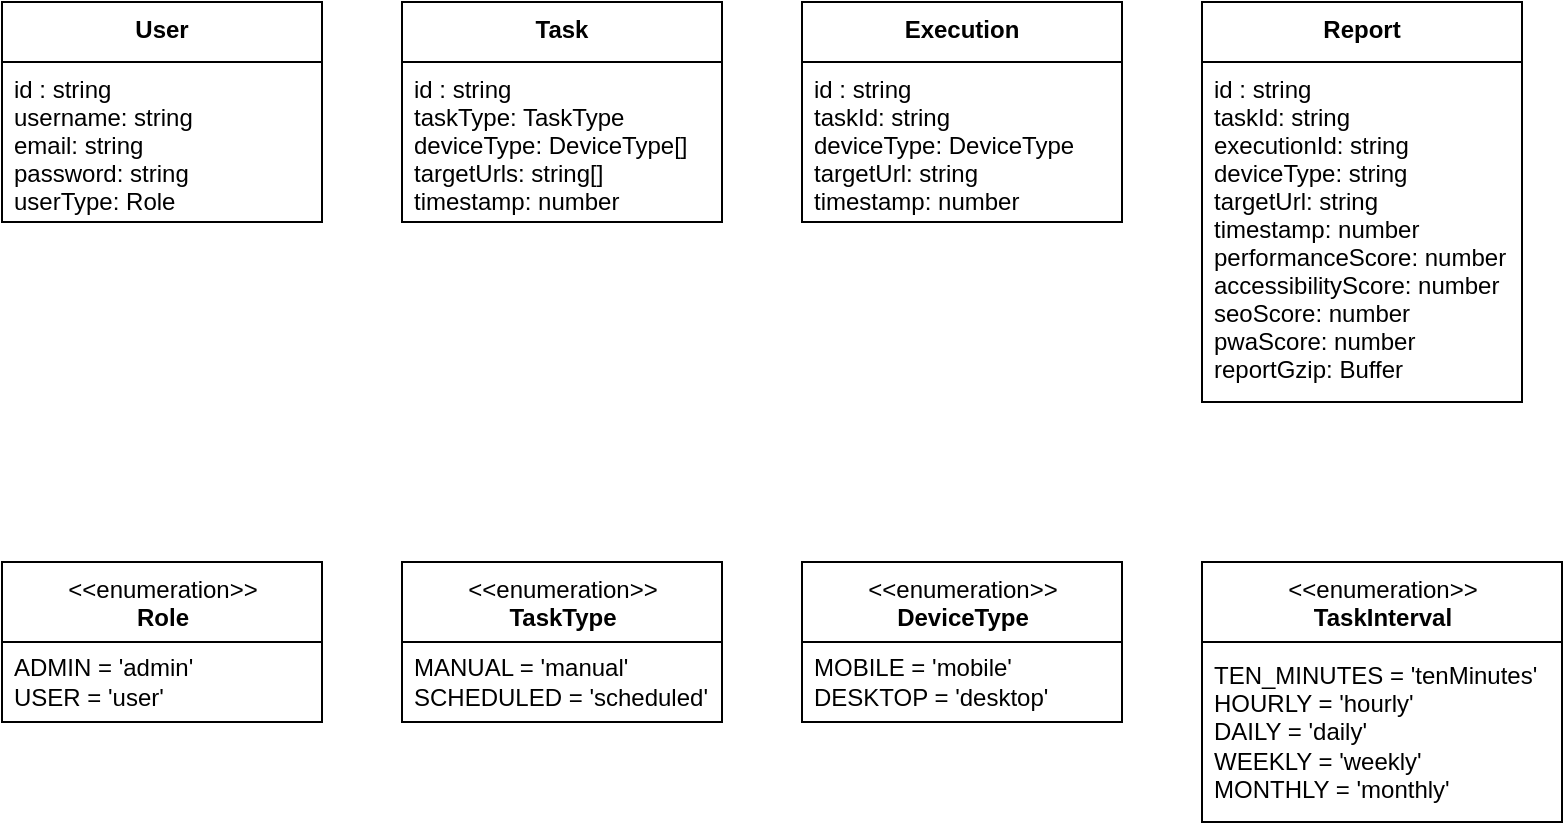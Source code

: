 <mxfile>
    <diagram id="d8V6EXQfS4GzacN1OXcU" name="BackendDomain">
        <mxGraphModel dx="1078" dy="650" grid="1" gridSize="10" guides="1" tooltips="1" connect="1" arrows="1" fold="1" page="1" pageScale="1" pageWidth="850" pageHeight="1100" math="0" shadow="0">
            <root>
                <mxCell id="0"/>
                <mxCell id="1" parent="0"/>
                <mxCell id="18" value="User" style="swimlane;fontStyle=1;align=center;verticalAlign=top;childLayout=stackLayout;horizontal=1;startSize=30;horizontalStack=0;resizeParent=1;resizeParentMax=0;resizeLast=0;collapsible=1;marginBottom=0;" parent="1" vertex="1">
                    <mxGeometry x="40" y="40" width="160" height="110" as="geometry"/>
                </mxCell>
                <mxCell id="19" value="id : string&#10;username: string&#10;email: string&#10;password: string&#10;userType: Role" style="text;strokeColor=none;fillColor=none;align=left;verticalAlign=top;spacingLeft=4;spacingRight=4;overflow=hidden;rotatable=0;points=[[0,0.5],[1,0.5]];portConstraint=eastwest;" parent="18" vertex="1">
                    <mxGeometry y="30" width="160" height="80" as="geometry"/>
                </mxCell>
                <mxCell id="23" value="Report" style="swimlane;fontStyle=1;align=center;verticalAlign=top;childLayout=stackLayout;horizontal=1;startSize=30;horizontalStack=0;resizeParent=1;resizeParentMax=0;resizeLast=0;collapsible=1;marginBottom=0;" parent="1" vertex="1">
                    <mxGeometry x="640" y="40" width="160" height="200" as="geometry"/>
                </mxCell>
                <mxCell id="24" value="id : string&#10;taskId: string&#10;executionId: string&#10;deviceType: string&#10;targetUrl: string&#10;timestamp: number&#10;performanceScore: number&#10;accessibilityScore: number&#10;seoScore: number&#10;pwaScore: number&#10;reportGzip: Buffer" style="text;strokeColor=none;fillColor=none;align=left;verticalAlign=top;spacingLeft=4;spacingRight=4;overflow=hidden;rotatable=0;points=[[0,0.5],[1,0.5]];portConstraint=eastwest;" parent="23" vertex="1">
                    <mxGeometry y="30" width="160" height="170" as="geometry"/>
                </mxCell>
                <mxCell id="27" value="Execution" style="swimlane;fontStyle=1;align=center;verticalAlign=top;childLayout=stackLayout;horizontal=1;startSize=30;horizontalStack=0;resizeParent=1;resizeParentMax=0;resizeLast=0;collapsible=1;marginBottom=0;" parent="1" vertex="1">
                    <mxGeometry x="440" y="40" width="160" height="110" as="geometry"/>
                </mxCell>
                <mxCell id="28" value="id : string&#10;taskId: string&#10;deviceType: DeviceType&#10;targetUrl: string&#10;timestamp: number" style="text;strokeColor=none;fillColor=none;align=left;verticalAlign=top;spacingLeft=4;spacingRight=4;overflow=hidden;rotatable=0;points=[[0,0.5],[1,0.5]];portConstraint=eastwest;" parent="27" vertex="1">
                    <mxGeometry y="30" width="160" height="80" as="geometry"/>
                </mxCell>
                <mxCell id="29" value="&amp;lt;&amp;lt;enumeration&amp;gt;&amp;gt;&lt;br&gt;&lt;b&gt;TaskType&lt;br&gt;&lt;/b&gt;" style="swimlane;fontStyle=0;align=center;verticalAlign=top;childLayout=stackLayout;horizontal=1;startSize=40;horizontalStack=0;resizeParent=1;resizeParentMax=0;resizeLast=0;collapsible=0;marginBottom=0;html=1;" parent="1" vertex="1">
                    <mxGeometry x="240" y="320" width="160" height="80" as="geometry"/>
                </mxCell>
                <mxCell id="30" value="MANUAL = 'manual'&lt;br&gt;SCHEDULED = 'scheduled'" style="text;html=1;strokeColor=none;fillColor=none;align=left;verticalAlign=middle;spacingLeft=4;spacingRight=4;overflow=hidden;rotatable=0;points=[[0,0.5],[1,0.5]];portConstraint=eastwest;" parent="29" vertex="1">
                    <mxGeometry y="40" width="160" height="40" as="geometry"/>
                </mxCell>
                <mxCell id="31" value="&amp;lt;&amp;lt;enumeration&amp;gt;&amp;gt;&lt;br&gt;&lt;b&gt;DeviceType&lt;br&gt;&lt;/b&gt;" style="swimlane;fontStyle=0;align=center;verticalAlign=top;childLayout=stackLayout;horizontal=1;startSize=40;horizontalStack=0;resizeParent=1;resizeParentMax=0;resizeLast=0;collapsible=0;marginBottom=0;html=1;" parent="1" vertex="1">
                    <mxGeometry x="440" y="320" width="160" height="80" as="geometry"/>
                </mxCell>
                <mxCell id="32" value="MOBILE = 'mobile'&lt;br&gt;DESKTOP = 'desktop'" style="text;html=1;strokeColor=none;fillColor=none;align=left;verticalAlign=middle;spacingLeft=4;spacingRight=4;overflow=hidden;rotatable=0;points=[[0,0.5],[1,0.5]];portConstraint=eastwest;" parent="31" vertex="1">
                    <mxGeometry y="40" width="160" height="40" as="geometry"/>
                </mxCell>
                <mxCell id="33" value="&amp;lt;&amp;lt;enumeration&amp;gt;&amp;gt;&lt;br&gt;&lt;b&gt;TaskInterval&lt;br&gt;&lt;/b&gt;" style="swimlane;fontStyle=0;align=center;verticalAlign=top;childLayout=stackLayout;horizontal=1;startSize=40;horizontalStack=0;resizeParent=1;resizeParentMax=0;resizeLast=0;collapsible=0;marginBottom=0;html=1;" parent="1" vertex="1">
                    <mxGeometry x="640" y="320" width="180" height="130" as="geometry"/>
                </mxCell>
                <mxCell id="34" value="TEN_MINUTES = 'tenMinutes'&lt;br&gt;HOURLY = 'hourly'&lt;br&gt;DAILY = 'daily'&lt;br&gt;WEEKLY = 'weekly'&lt;br&gt;MONTHLY = 'monthly'" style="text;html=1;strokeColor=none;fillColor=none;align=left;verticalAlign=middle;spacingLeft=4;spacingRight=4;overflow=hidden;rotatable=0;points=[[0,0.5],[1,0.5]];portConstraint=eastwest;" parent="33" vertex="1">
                    <mxGeometry y="40" width="180" height="90" as="geometry"/>
                </mxCell>
                <mxCell id="0fjWq9ncG0MOCl69C6hr-34" value="Task" style="swimlane;fontStyle=1;align=center;verticalAlign=top;childLayout=stackLayout;horizontal=1;startSize=30;horizontalStack=0;resizeParent=1;resizeParentMax=0;resizeLast=0;collapsible=1;marginBottom=0;" vertex="1" parent="1">
                    <mxGeometry x="240" y="40" width="160" height="110" as="geometry"/>
                </mxCell>
                <mxCell id="0fjWq9ncG0MOCl69C6hr-35" value="id : string&#10;taskType: TaskType&#10;deviceType: DeviceType[]&#10;targetUrls: string[]&#10;timestamp: number" style="text;strokeColor=none;fillColor=none;align=left;verticalAlign=top;spacingLeft=4;spacingRight=4;overflow=hidden;rotatable=0;points=[[0,0.5],[1,0.5]];portConstraint=eastwest;" vertex="1" parent="0fjWq9ncG0MOCl69C6hr-34">
                    <mxGeometry y="30" width="160" height="80" as="geometry"/>
                </mxCell>
                <mxCell id="0fjWq9ncG0MOCl69C6hr-36" value="&amp;lt;&amp;lt;enumeration&amp;gt;&amp;gt;&lt;br&gt;&lt;b&gt;Role&lt;br&gt;&lt;/b&gt;" style="swimlane;fontStyle=0;align=center;verticalAlign=top;childLayout=stackLayout;horizontal=1;startSize=40;horizontalStack=0;resizeParent=1;resizeParentMax=0;resizeLast=0;collapsible=0;marginBottom=0;html=1;" vertex="1" parent="1">
                    <mxGeometry x="40" y="320" width="160" height="80" as="geometry"/>
                </mxCell>
                <mxCell id="0fjWq9ncG0MOCl69C6hr-37" value="ADMIN = 'admin'&lt;br&gt;USER = 'user'" style="text;html=1;strokeColor=none;fillColor=none;align=left;verticalAlign=middle;spacingLeft=4;spacingRight=4;overflow=hidden;rotatable=0;points=[[0,0.5],[1,0.5]];portConstraint=eastwest;" vertex="1" parent="0fjWq9ncG0MOCl69C6hr-36">
                    <mxGeometry y="40" width="160" height="40" as="geometry"/>
                </mxCell>
            </root>
        </mxGraphModel>
    </diagram>
    <diagram id="QoyJcTGc3tK5TSbBXo4g" name="BackendController">
        <mxGraphModel dx="1078" dy="650" grid="1" gridSize="10" guides="1" tooltips="1" connect="1" arrows="1" fold="1" page="1" pageScale="1" pageWidth="850" pageHeight="1100" math="0" shadow="0">
            <root>
                <mxCell id="0"/>
                <mxCell id="1" parent="0"/>
                <mxCell id="rSxYYyB1Y-Rh_DfCX2DH-1" value="TaskController" style="swimlane;fontStyle=1;align=center;verticalAlign=top;childLayout=stackLayout;horizontal=1;startSize=26;horizontalStack=0;resizeParent=1;resizeParentMax=0;resizeLast=0;collapsible=1;marginBottom=0;" vertex="1" parent="1">
                    <mxGeometry x="240" y="40" width="160" height="86" as="geometry"/>
                </mxCell>
                <mxCell id="rSxYYyB1Y-Rh_DfCX2DH-2" value="+ field: type" style="text;strokeColor=none;fillColor=none;align=left;verticalAlign=top;spacingLeft=4;spacingRight=4;overflow=hidden;rotatable=0;points=[[0,0.5],[1,0.5]];portConstraint=eastwest;" vertex="1" parent="rSxYYyB1Y-Rh_DfCX2DH-1">
                    <mxGeometry y="26" width="160" height="26" as="geometry"/>
                </mxCell>
                <mxCell id="rSxYYyB1Y-Rh_DfCX2DH-3" value="" style="line;strokeWidth=1;fillColor=none;align=left;verticalAlign=middle;spacingTop=-1;spacingLeft=3;spacingRight=3;rotatable=0;labelPosition=right;points=[];portConstraint=eastwest;strokeColor=inherit;" vertex="1" parent="rSxYYyB1Y-Rh_DfCX2DH-1">
                    <mxGeometry y="52" width="160" height="8" as="geometry"/>
                </mxCell>
                <mxCell id="rSxYYyB1Y-Rh_DfCX2DH-4" value="+ method(type): type" style="text;strokeColor=none;fillColor=none;align=left;verticalAlign=top;spacingLeft=4;spacingRight=4;overflow=hidden;rotatable=0;points=[[0,0.5],[1,0.5]];portConstraint=eastwest;" vertex="1" parent="rSxYYyB1Y-Rh_DfCX2DH-1">
                    <mxGeometry y="60" width="160" height="26" as="geometry"/>
                </mxCell>
                <mxCell id="rSxYYyB1Y-Rh_DfCX2DH-5" value="ExecutionController" style="swimlane;fontStyle=1;align=center;verticalAlign=top;childLayout=stackLayout;horizontal=1;startSize=26;horizontalStack=0;resizeParent=1;resizeParentMax=0;resizeLast=0;collapsible=1;marginBottom=0;" vertex="1" parent="1">
                    <mxGeometry x="440" y="40" width="160" height="86" as="geometry"/>
                </mxCell>
                <mxCell id="rSxYYyB1Y-Rh_DfCX2DH-6" value="+ field: type" style="text;strokeColor=none;fillColor=none;align=left;verticalAlign=top;spacingLeft=4;spacingRight=4;overflow=hidden;rotatable=0;points=[[0,0.5],[1,0.5]];portConstraint=eastwest;" vertex="1" parent="rSxYYyB1Y-Rh_DfCX2DH-5">
                    <mxGeometry y="26" width="160" height="26" as="geometry"/>
                </mxCell>
                <mxCell id="rSxYYyB1Y-Rh_DfCX2DH-7" value="" style="line;strokeWidth=1;fillColor=none;align=left;verticalAlign=middle;spacingTop=-1;spacingLeft=3;spacingRight=3;rotatable=0;labelPosition=right;points=[];portConstraint=eastwest;strokeColor=inherit;" vertex="1" parent="rSxYYyB1Y-Rh_DfCX2DH-5">
                    <mxGeometry y="52" width="160" height="8" as="geometry"/>
                </mxCell>
                <mxCell id="rSxYYyB1Y-Rh_DfCX2DH-8" value="+ method(type): type" style="text;strokeColor=none;fillColor=none;align=left;verticalAlign=top;spacingLeft=4;spacingRight=4;overflow=hidden;rotatable=0;points=[[0,0.5],[1,0.5]];portConstraint=eastwest;" vertex="1" parent="rSxYYyB1Y-Rh_DfCX2DH-5">
                    <mxGeometry y="60" width="160" height="26" as="geometry"/>
                </mxCell>
                <mxCell id="rSxYYyB1Y-Rh_DfCX2DH-9" value="ReportController" style="swimlane;fontStyle=1;align=center;verticalAlign=top;childLayout=stackLayout;horizontal=1;startSize=26;horizontalStack=0;resizeParent=1;resizeParentMax=0;resizeLast=0;collapsible=1;marginBottom=0;" vertex="1" parent="1">
                    <mxGeometry x="640" y="40" width="160" height="86" as="geometry"/>
                </mxCell>
                <mxCell id="rSxYYyB1Y-Rh_DfCX2DH-10" value="+ field: type" style="text;strokeColor=none;fillColor=none;align=left;verticalAlign=top;spacingLeft=4;spacingRight=4;overflow=hidden;rotatable=0;points=[[0,0.5],[1,0.5]];portConstraint=eastwest;" vertex="1" parent="rSxYYyB1Y-Rh_DfCX2DH-9">
                    <mxGeometry y="26" width="160" height="26" as="geometry"/>
                </mxCell>
                <mxCell id="rSxYYyB1Y-Rh_DfCX2DH-11" value="" style="line;strokeWidth=1;fillColor=none;align=left;verticalAlign=middle;spacingTop=-1;spacingLeft=3;spacingRight=3;rotatable=0;labelPosition=right;points=[];portConstraint=eastwest;strokeColor=inherit;" vertex="1" parent="rSxYYyB1Y-Rh_DfCX2DH-9">
                    <mxGeometry y="52" width="160" height="8" as="geometry"/>
                </mxCell>
                <mxCell id="rSxYYyB1Y-Rh_DfCX2DH-12" value="+ method(type): type" style="text;strokeColor=none;fillColor=none;align=left;verticalAlign=top;spacingLeft=4;spacingRight=4;overflow=hidden;rotatable=0;points=[[0,0.5],[1,0.5]];portConstraint=eastwest;" vertex="1" parent="rSxYYyB1Y-Rh_DfCX2DH-9">
                    <mxGeometry y="60" width="160" height="26" as="geometry"/>
                </mxCell>
                <mxCell id="vulJQ5fKAJVqzrb-7M3P-1" value="UserController" style="swimlane;fontStyle=1;align=center;verticalAlign=top;childLayout=stackLayout;horizontal=1;startSize=26;horizontalStack=0;resizeParent=1;resizeParentMax=0;resizeLast=0;collapsible=1;marginBottom=0;" vertex="1" parent="1">
                    <mxGeometry x="40" y="40" width="160" height="86" as="geometry"/>
                </mxCell>
                <mxCell id="vulJQ5fKAJVqzrb-7M3P-2" value="+ field: type" style="text;strokeColor=none;fillColor=none;align=left;verticalAlign=top;spacingLeft=4;spacingRight=4;overflow=hidden;rotatable=0;points=[[0,0.5],[1,0.5]];portConstraint=eastwest;" vertex="1" parent="vulJQ5fKAJVqzrb-7M3P-1">
                    <mxGeometry y="26" width="160" height="26" as="geometry"/>
                </mxCell>
                <mxCell id="vulJQ5fKAJVqzrb-7M3P-3" value="" style="line;strokeWidth=1;fillColor=none;align=left;verticalAlign=middle;spacingTop=-1;spacingLeft=3;spacingRight=3;rotatable=0;labelPosition=right;points=[];portConstraint=eastwest;strokeColor=inherit;" vertex="1" parent="vulJQ5fKAJVqzrb-7M3P-1">
                    <mxGeometry y="52" width="160" height="8" as="geometry"/>
                </mxCell>
                <mxCell id="vulJQ5fKAJVqzrb-7M3P-4" value="+ method(type): type" style="text;strokeColor=none;fillColor=none;align=left;verticalAlign=top;spacingLeft=4;spacingRight=4;overflow=hidden;rotatable=0;points=[[0,0.5],[1,0.5]];portConstraint=eastwest;" vertex="1" parent="vulJQ5fKAJVqzrb-7M3P-1">
                    <mxGeometry y="60" width="160" height="26" as="geometry"/>
                </mxCell>
            </root>
        </mxGraphModel>
    </diagram>
    <diagram id="mdIPE0Apgu2k__mqxnmG" name="BackendService">
        <mxGraphModel dx="2778" dy="650" grid="1" gridSize="10" guides="1" tooltips="1" connect="1" arrows="1" fold="1" page="1" pageScale="1" pageWidth="850" pageHeight="1100" math="0" shadow="0">
            <root>
                <mxCell id="0"/>
                <mxCell id="1" parent="0"/>
                <mxCell id="xMmJLJcvxKjwleOHStDU-1" value="TaskService" style="swimlane;fontStyle=1;align=center;verticalAlign=top;childLayout=stackLayout;horizontal=1;startSize=26;horizontalStack=0;resizeParent=1;resizeParentMax=0;resizeLast=0;collapsible=1;marginBottom=0;" vertex="1" parent="1">
                    <mxGeometry x="-1320" y="40" width="160" height="86" as="geometry"/>
                </mxCell>
                <mxCell id="xMmJLJcvxKjwleOHStDU-2" value="+ field: type" style="text;strokeColor=none;fillColor=none;align=left;verticalAlign=top;spacingLeft=4;spacingRight=4;overflow=hidden;rotatable=0;points=[[0,0.5],[1,0.5]];portConstraint=eastwest;" vertex="1" parent="xMmJLJcvxKjwleOHStDU-1">
                    <mxGeometry y="26" width="160" height="26" as="geometry"/>
                </mxCell>
                <mxCell id="xMmJLJcvxKjwleOHStDU-3" value="" style="line;strokeWidth=1;fillColor=none;align=left;verticalAlign=middle;spacingTop=-1;spacingLeft=3;spacingRight=3;rotatable=0;labelPosition=right;points=[];portConstraint=eastwest;strokeColor=inherit;" vertex="1" parent="xMmJLJcvxKjwleOHStDU-1">
                    <mxGeometry y="52" width="160" height="8" as="geometry"/>
                </mxCell>
                <mxCell id="xMmJLJcvxKjwleOHStDU-4" value="+ method(type): type" style="text;strokeColor=none;fillColor=none;align=left;verticalAlign=top;spacingLeft=4;spacingRight=4;overflow=hidden;rotatable=0;points=[[0,0.5],[1,0.5]];portConstraint=eastwest;" vertex="1" parent="xMmJLJcvxKjwleOHStDU-1">
                    <mxGeometry y="60" width="160" height="26" as="geometry"/>
                </mxCell>
                <mxCell id="xMmJLJcvxKjwleOHStDU-5" value="ExecutionService" style="swimlane;fontStyle=1;align=center;verticalAlign=top;childLayout=stackLayout;horizontal=1;startSize=26;horizontalStack=0;resizeParent=1;resizeParentMax=0;resizeLast=0;collapsible=1;marginBottom=0;" vertex="1" parent="1">
                    <mxGeometry x="-1120" y="40" width="160" height="86" as="geometry"/>
                </mxCell>
                <mxCell id="xMmJLJcvxKjwleOHStDU-6" value="+ field: type" style="text;strokeColor=none;fillColor=none;align=left;verticalAlign=top;spacingLeft=4;spacingRight=4;overflow=hidden;rotatable=0;points=[[0,0.5],[1,0.5]];portConstraint=eastwest;" vertex="1" parent="xMmJLJcvxKjwleOHStDU-5">
                    <mxGeometry y="26" width="160" height="26" as="geometry"/>
                </mxCell>
                <mxCell id="xMmJLJcvxKjwleOHStDU-7" value="" style="line;strokeWidth=1;fillColor=none;align=left;verticalAlign=middle;spacingTop=-1;spacingLeft=3;spacingRight=3;rotatable=0;labelPosition=right;points=[];portConstraint=eastwest;strokeColor=inherit;" vertex="1" parent="xMmJLJcvxKjwleOHStDU-5">
                    <mxGeometry y="52" width="160" height="8" as="geometry"/>
                </mxCell>
                <mxCell id="xMmJLJcvxKjwleOHStDU-8" value="+ method(type): type" style="text;strokeColor=none;fillColor=none;align=left;verticalAlign=top;spacingLeft=4;spacingRight=4;overflow=hidden;rotatable=0;points=[[0,0.5],[1,0.5]];portConstraint=eastwest;" vertex="1" parent="xMmJLJcvxKjwleOHStDU-5">
                    <mxGeometry y="60" width="160" height="26" as="geometry"/>
                </mxCell>
                <mxCell id="xMmJLJcvxKjwleOHStDU-9" value="ReportService" style="swimlane;fontStyle=1;align=center;verticalAlign=top;childLayout=stackLayout;horizontal=1;startSize=26;horizontalStack=0;resizeParent=1;resizeParentMax=0;resizeLast=0;collapsible=1;marginBottom=0;" vertex="1" parent="1">
                    <mxGeometry x="-1320" y="170" width="160" height="86" as="geometry"/>
                </mxCell>
                <mxCell id="xMmJLJcvxKjwleOHStDU-10" value="+ field: type" style="text;strokeColor=none;fillColor=none;align=left;verticalAlign=top;spacingLeft=4;spacingRight=4;overflow=hidden;rotatable=0;points=[[0,0.5],[1,0.5]];portConstraint=eastwest;" vertex="1" parent="xMmJLJcvxKjwleOHStDU-9">
                    <mxGeometry y="26" width="160" height="26" as="geometry"/>
                </mxCell>
                <mxCell id="xMmJLJcvxKjwleOHStDU-11" value="" style="line;strokeWidth=1;fillColor=none;align=left;verticalAlign=middle;spacingTop=-1;spacingLeft=3;spacingRight=3;rotatable=0;labelPosition=right;points=[];portConstraint=eastwest;strokeColor=inherit;" vertex="1" parent="xMmJLJcvxKjwleOHStDU-9">
                    <mxGeometry y="52" width="160" height="8" as="geometry"/>
                </mxCell>
                <mxCell id="xMmJLJcvxKjwleOHStDU-12" value="+ method(type): type" style="text;strokeColor=none;fillColor=none;align=left;verticalAlign=top;spacingLeft=4;spacingRight=4;overflow=hidden;rotatable=0;points=[[0,0.5],[1,0.5]];portConstraint=eastwest;" vertex="1" parent="xMmJLJcvxKjwleOHStDU-9">
                    <mxGeometry y="60" width="160" height="26" as="geometry"/>
                </mxCell>
                <mxCell id="5jB_EkJdkb1q6lTN2I3A-1" value="UserService" style="swimlane;fontStyle=1;align=center;verticalAlign=top;childLayout=stackLayout;horizontal=1;startSize=26;horizontalStack=0;resizeParent=1;resizeParentMax=0;resizeLast=0;collapsible=1;marginBottom=0;" vertex="1" parent="1">
                    <mxGeometry x="-1640" y="40" width="280" height="330" as="geometry"/>
                </mxCell>
                <mxCell id="5jB_EkJdkb1q6lTN2I3A-2" value="- logger: Logger&#10;- userModel: Model&lt;UserDocument&gt;" style="text;strokeColor=none;fillColor=none;align=left;verticalAlign=top;spacingLeft=4;spacingRight=4;overflow=hidden;rotatable=0;points=[[0,0.5],[1,0.5]];portConstraint=eastwest;" vertex="1" parent="5jB_EkJdkb1q6lTN2I3A-1">
                    <mxGeometry y="26" width="280" height="34" as="geometry"/>
                </mxCell>
                <mxCell id="5jB_EkJdkb1q6lTN2I3A-3" value="" style="line;strokeWidth=1;fillColor=none;align=left;verticalAlign=middle;spacingTop=-1;spacingLeft=3;spacingRight=3;rotatable=0;labelPosition=right;points=[];portConstraint=eastwest;strokeColor=inherit;" vertex="1" parent="5jB_EkJdkb1q6lTN2I3A-1">
                    <mxGeometry y="60" width="280" height="8" as="geometry"/>
                </mxCell>
                <mxCell id="5jB_EkJdkb1q6lTN2I3A-4" value="+ create(UserCreateDto): Document&lt;User&gt;&#10;+ activate(string): UpdateResult&#10;+ deactivate(string): UpdateResult&#10;+ updateUsername(string, string): UpdateResult&#10;+ updateEmail(string, string): UpdateResult&#10;+ updatePassword(string, string): UpdateResult&#10;+ updateRenewToken(string, string): UpdateResult&#10;+ hashPassword(string): string&#10;+ hashRenewToken(string): string&#10;+ comparePasswords(string,string): any" style="text;strokeColor=none;fillColor=none;align=left;verticalAlign=top;spacingLeft=4;spacingRight=4;overflow=hidden;rotatable=0;points=[[0,0.5],[1,0.5]];portConstraint=eastwest;" vertex="1" parent="5jB_EkJdkb1q6lTN2I3A-1">
                    <mxGeometry y="68" width="280" height="262" as="geometry"/>
                </mxCell>
            </root>
        </mxGraphModel>
    </diagram>
</mxfile>